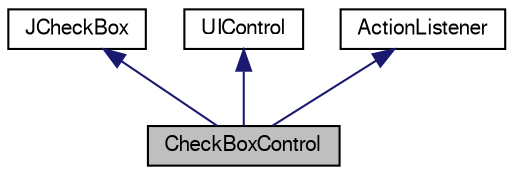 digraph G
{
  edge [fontname="FreeSans",fontsize="10",labelfontname="FreeSans",labelfontsize="10"];
  node [fontname="FreeSans",fontsize="10",shape=record];
  Node1 [label="CheckBoxControl",height=0.2,width=0.4,color="black", fillcolor="grey75", style="filled" fontcolor="black"];
  Node2 -> Node1 [dir="back",color="midnightblue",fontsize="10",style="solid",fontname="FreeSans"];
  Node2 [label="JCheckBox",height=0.2,width=0.4,color="black", fillcolor="white", style="filled",URL="$class_j_check_box.html"];
  Node3 -> Node1 [dir="back",color="midnightblue",fontsize="10",style="solid",fontname="FreeSans"];
  Node3 [label="UIControl",height=0.2,width=0.4,color="black", fillcolor="white", style="filled",URL="$interfaceorg_1_1octave_1_1graphics_1_1_u_i_control.html"];
  Node4 -> Node1 [dir="back",color="midnightblue",fontsize="10",style="solid",fontname="FreeSans"];
  Node4 [label="ActionListener",height=0.2,width=0.4,color="black", fillcolor="white", style="filled",URL="$class_action_listener.html"];
}
